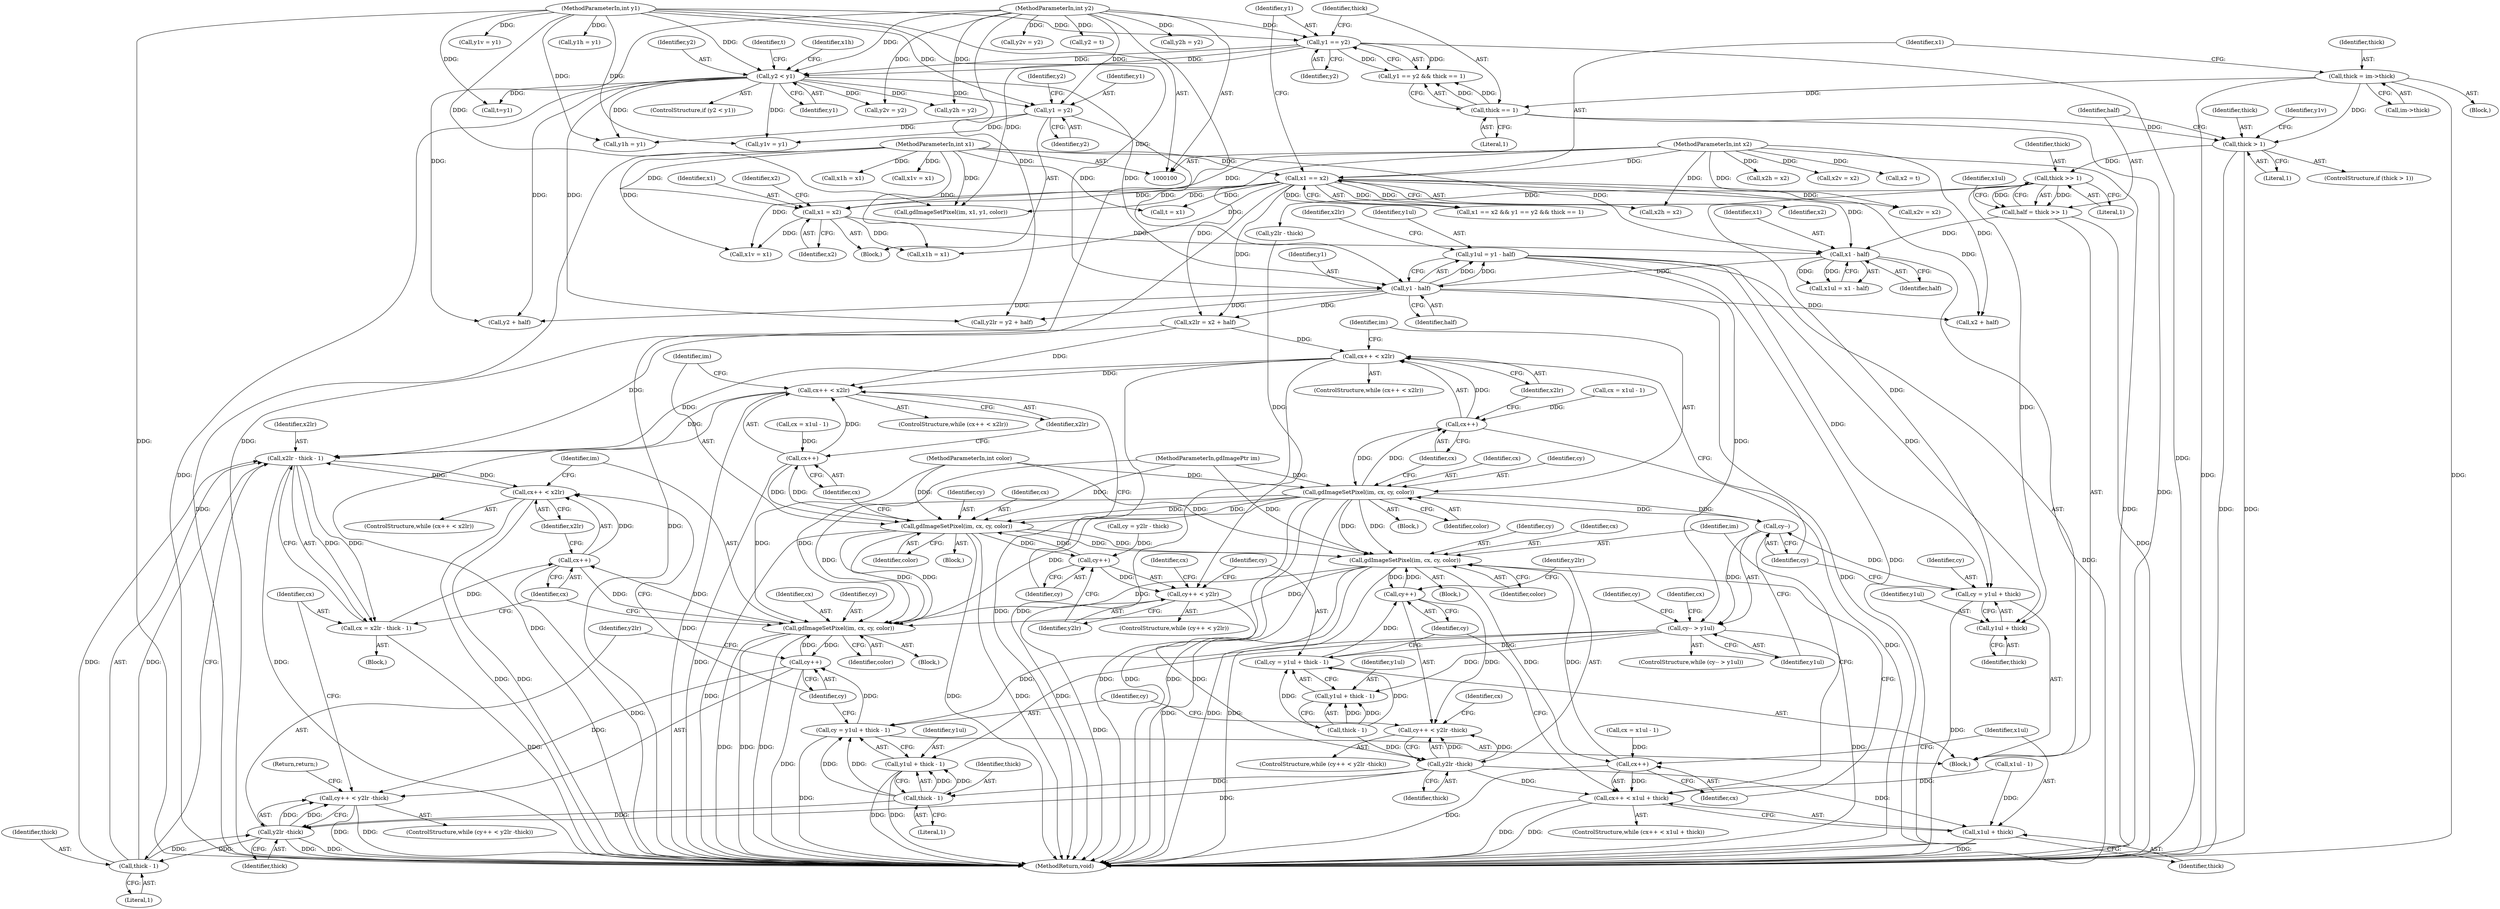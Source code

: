 digraph "0_php-src_c395c6e5d7e8df37a21265ff76e48fe75ceb5ae6?w=1_5@integer" {
"1000235" [label="(Call,y1ul = y1 - half)"];
"1000237" [label="(Call,y1 - half)"];
"1000103" [label="(MethodParameterIn,int y1)"];
"1000167" [label="(Call,y2 < y1)"];
"1000153" [label="(Call,y1 == y2)"];
"1000105" [label="(MethodParameterIn,int y2)"];
"1000174" [label="(Call,y1 = y2)"];
"1000232" [label="(Call,x1 - half)"];
"1000102" [label="(MethodParameterIn,int x1)"];
"1000183" [label="(Call,x1 = x2)"];
"1000149" [label="(Call,x1 == x2)"];
"1000104" [label="(MethodParameterIn,int x2)"];
"1000225" [label="(Call,half = thick >> 1)"];
"1000227" [label="(Call,thick >> 1)"];
"1000214" [label="(Call,thick > 1)"];
"1000141" [label="(Call,thick = im->thick)"];
"1000156" [label="(Call,thick == 1)"];
"1000250" [label="(Call,cy = y1ul + thick)"];
"1000257" [label="(Call,cy--)"];
"1000256" [label="(Call,cy-- > y1ul)"];
"1000304" [label="(Call,cy = y1ul + thick - 1)"];
"1000313" [label="(Call,cy++)"];
"1000312" [label="(Call,cy++ < y2lr -thick)"];
"1000332" [label="(Call,gdImageSetPixel(im, cx, cy, color))"];
"1000326" [label="(Call,cx++)"];
"1000325" [label="(Call,cx++ < x1ul + thick)"];
"1000365" [label="(Call,gdImageSetPixel(im, cx, cy, color))"];
"1000346" [label="(Call,cy++)"];
"1000345" [label="(Call,cy++ < y2lr -thick)"];
"1000361" [label="(Call,cx++)"];
"1000360" [label="(Call,cx++ < x2lr)"];
"1000354" [label="(Call,x2lr - thick - 1)"];
"1000352" [label="(Call,cx = x2lr - thick - 1)"];
"1000306" [label="(Call,y1ul + thick - 1)"];
"1000337" [label="(Call,cy = y1ul + thick - 1)"];
"1000339" [label="(Call,y1ul + thick - 1)"];
"1000272" [label="(Call,gdImageSetPixel(im, cx, cy, color))"];
"1000268" [label="(Call,cx++)"];
"1000267" [label="(Call,cx++ < x2lr)"];
"1000294" [label="(Call,cx++ < x2lr)"];
"1000299" [label="(Call,gdImageSetPixel(im, cx, cy, color))"];
"1000284" [label="(Call,cy++)"];
"1000283" [label="(Call,cy++ < y2lr)"];
"1000315" [label="(Call,y2lr -thick)"];
"1000328" [label="(Call,x1ul + thick)"];
"1000341" [label="(Call,thick - 1)"];
"1000348" [label="(Call,y2lr -thick)"];
"1000356" [label="(Call,thick - 1)"];
"1000295" [label="(Call,cx++)"];
"1000252" [label="(Call,y1ul + thick)"];
"1000204" [label="(Call,x2v = x2)"];
"1000335" [label="(Identifier,cy)"];
"1000170" [label="(Block,)"];
"1000257" [label="(Call,cy--)"];
"1000296" [label="(Identifier,cx)"];
"1000217" [label="(Block,)"];
"1000149" [label="(Call,x1 == x2)"];
"1000284" [label="(Call,cy++)"];
"1000343" [label="(Literal,1)"];
"1000153" [label="(Call,y1 == y2)"];
"1000180" [label="(Call,t = x1)"];
"1000297" [label="(Identifier,x2lr)"];
"1000255" [label="(ControlStructure,while (cy-- > y1ul))"];
"1000198" [label="(Call,y1v = y1)"];
"1000176" [label="(Identifier,y2)"];
"1000316" [label="(Identifier,y2lr)"];
"1000337" [label="(Call,cy = y1ul + thick - 1)"];
"1000304" [label="(Call,cy = y1ul + thick - 1)"];
"1000150" [label="(Identifier,x1)"];
"1000228" [label="(Identifier,thick)"];
"1000362" [label="(Identifier,cx)"];
"1000347" [label="(Identifier,cy)"];
"1000261" [label="(Call,cx = x1ul - 1)"];
"1000154" [label="(Identifier,y1)"];
"1000190" [label="(Identifier,x1h)"];
"1000350" [label="(Identifier,thick)"];
"1000151" [label="(Identifier,x2)"];
"1000319" [label="(Call,cx = x1ul - 1)"];
"1000340" [label="(Identifier,y1ul)"];
"1000299" [label="(Call,gdImageSetPixel(im, cx, cy, color))"];
"1000256" [label="(Call,cy-- > y1ul)"];
"1000237" [label="(Call,y1 - half)"];
"1000278" [label="(Identifier,cy)"];
"1000121" [label="(Call,y1v = y1)"];
"1000266" [label="(ControlStructure,while (cx++ < x2lr))"];
"1000313" [label="(Call,cy++)"];
"1000369" [label="(Identifier,color)"];
"1000285" [label="(Identifier,cy)"];
"1000133" [label="(Call,y2h = y2)"];
"1000102" [label="(MethodParameterIn,int x1)"];
"1000213" [label="(ControlStructure,if (thick > 1))"];
"1000137" [label="(Call,y2v = y2)"];
"1000358" [label="(Literal,1)"];
"1000238" [label="(Identifier,y1)"];
"1000227" [label="(Call,thick >> 1)"];
"1000311" [label="(ControlStructure,while (cy++ < y2lr -thick))"];
"1000239" [label="(Identifier,half)"];
"1000356" [label="(Call,thick - 1)"];
"1000183" [label="(Call,x1 = x2)"];
"1000141" [label="(Call,thick = im->thick)"];
"1000258" [label="(Identifier,cy)"];
"1000270" [label="(Identifier,x2lr)"];
"1000251" [label="(Identifier,cy)"];
"1000315" [label="(Call,y2lr -thick)"];
"1000328" [label="(Call,x1ul + thick)"];
"1000367" [label="(Identifier,cx)"];
"1000354" [label="(Call,x2lr - thick - 1)"];
"1000216" [label="(Literal,1)"];
"1000289" [label="(Identifier,cx)"];
"1000336" [label="(Identifier,color)"];
"1000156" [label="(Call,thick == 1)"];
"1000177" [label="(Call,y2 = t)"];
"1000314" [label="(Identifier,cy)"];
"1000306" [label="(Call,y1ul + thick - 1)"];
"1000365" [label="(Call,gdImageSetPixel(im, cx, cy, color))"];
"1000293" [label="(ControlStructure,while (cx++ < x2lr))"];
"1000334" [label="(Identifier,cx)"];
"1000267" [label="(Call,cx++ < x2lr)"];
"1000346" [label="(Call,cy++)"];
"1000207" [label="(Call,y2h = y2)"];
"1000277" [label="(Call,cy = y2lr - thick)"];
"1000167" [label="(Call,y2 < y1)"];
"1000345" [label="(Call,cy++ < y2lr -thick)"];
"1000333" [label="(Identifier,im)"];
"1000295" [label="(Call,cx++)"];
"1000192" [label="(Call,x1v = x1)"];
"1000226" [label="(Identifier,half)"];
"1000185" [label="(Identifier,x2)"];
"1000325" [label="(Call,cx++ < x1ul + thick)"];
"1000242" [label="(Call,x2 + half)"];
"1000320" [label="(Identifier,cx)"];
"1000332" [label="(Call,gdImageSetPixel(im, cx, cy, color))"];
"1000283" [label="(Call,cy++ < y2lr)"];
"1000338" [label="(Identifier,cy)"];
"1000352" [label="(Call,cx = x2lr - thick - 1)"];
"1000331" [label="(Block,)"];
"1000329" [label="(Identifier,x1ul)"];
"1000171" [label="(Call,t=y1)"];
"1000230" [label="(Call,x1ul = x1 - half)"];
"1000215" [label="(Identifier,thick)"];
"1000101" [label="(MethodParameterIn,gdImagePtr im)"];
"1000305" [label="(Identifier,cy)"];
"1000175" [label="(Identifier,y1)"];
"1000166" [label="(ControlStructure,if (y2 < y1))"];
"1000247" [label="(Call,y2 + half)"];
"1000327" [label="(Identifier,cx)"];
"1000364" [label="(Block,)"];
"1000174" [label="(Call,y1 = y2)"];
"1000225" [label="(Call,half = thick >> 1)"];
"1000125" [label="(Call,x2h = x2)"];
"1000160" [label="(Call,gdImageSetPixel(im, x1, y1, color))"];
"1000302" [label="(Identifier,cy)"];
"1000195" [label="(Call,y1h = y1)"];
"1000253" [label="(Identifier,y1ul)"];
"1000234" [label="(Identifier,half)"];
"1000342" [label="(Identifier,thick)"];
"1000361" [label="(Call,cx++)"];
"1000303" [label="(Identifier,color)"];
"1000339" [label="(Call,y1ul + thick - 1)"];
"1000351" [label="(Block,)"];
"1000279" [label="(Call,y2lr - thick)"];
"1000250" [label="(Call,cy = y1ul + thick)"];
"1000355" [label="(Identifier,x2lr)"];
"1000189" [label="(Call,x1h = x1)"];
"1000214" [label="(Call,thick > 1)"];
"1000312" [label="(Call,cy++ < y2lr -thick)"];
"1000241" [label="(Identifier,x2lr)"];
"1000240" [label="(Call,x2lr = x2 + half)"];
"1000330" [label="(Identifier,thick)"];
"1000129" [label="(Call,x2v = x2)"];
"1000109" [label="(Call,x1h = x1)"];
"1000187" [label="(Identifier,x2)"];
"1000148" [label="(Call,x1 == x2 && y1 == y2 && thick == 1)"];
"1000184" [label="(Identifier,x1)"];
"1000113" [label="(Call,x1v = x1)"];
"1000231" [label="(Identifier,x1ul)"];
"1000117" [label="(Call,y1h = y1)"];
"1000142" [label="(Identifier,thick)"];
"1000288" [label="(Call,cx = x1ul - 1)"];
"1000169" [label="(Identifier,y1)"];
"1000374" [label="(Identifier,y1v)"];
"1000368" [label="(Identifier,cy)"];
"1000233" [label="(Identifier,x1)"];
"1000341" [label="(Call,thick - 1)"];
"1000307" [label="(Identifier,y1ul)"];
"1000301" [label="(Identifier,cx)"];
"1000143" [label="(Call,im->thick)"];
"1000360" [label="(Call,cx++ < x2lr)"];
"1000321" [label="(Call,x1ul - 1)"];
"1000282" [label="(ControlStructure,while (cy++ < y2lr))"];
"1000294" [label="(Call,cx++ < x2lr)"];
"1000349" [label="(Identifier,y2lr)"];
"1000268" [label="(Call,cx++)"];
"1000186" [label="(Call,x2 = t)"];
"1000235" [label="(Call,y1ul = y1 - half)"];
"1000107" [label="(Block,)"];
"1000105" [label="(MethodParameterIn,int y2)"];
"1000274" [label="(Identifier,cx)"];
"1000232" [label="(Call,x1 - half)"];
"1000359" [label="(ControlStructure,while (cx++ < x2lr))"];
"1000348" [label="(Call,y2lr -thick)"];
"1000210" [label="(Call,y2v = y2)"];
"1000104" [label="(MethodParameterIn,int x2)"];
"1000275" [label="(Identifier,cy)"];
"1000229" [label="(Literal,1)"];
"1000155" [label="(Identifier,y2)"];
"1000273" [label="(Identifier,im)"];
"1000254" [label="(Identifier,thick)"];
"1000262" [label="(Identifier,cx)"];
"1000366" [label="(Identifier,im)"];
"1000286" [label="(Identifier,y2lr)"];
"1000201" [label="(Call,x2h = x2)"];
"1000357" [label="(Identifier,thick)"];
"1000245" [label="(Call,y2lr = y2 + half)"];
"1000236" [label="(Identifier,y1ul)"];
"1000157" [label="(Identifier,thick)"];
"1000272" [label="(Call,gdImageSetPixel(im, cx, cy, color))"];
"1000353" [label="(Identifier,cx)"];
"1000271" [label="(Block,)"];
"1000269" [label="(Identifier,cx)"];
"1000300" [label="(Identifier,im)"];
"1000158" [label="(Literal,1)"];
"1000298" [label="(Block,)"];
"1000152" [label="(Call,y1 == y2 && thick == 1)"];
"1000317" [label="(Identifier,thick)"];
"1000106" [label="(MethodParameterIn,int color)"];
"1000370" [label="(Return,return;)"];
"1000363" [label="(Identifier,x2lr)"];
"1000103" [label="(MethodParameterIn,int y1)"];
"1000308" [label="(Call,thick - 1)"];
"1000344" [label="(ControlStructure,while (cy++ < y2lr -thick))"];
"1000259" [label="(Identifier,y1ul)"];
"1000411" [label="(MethodReturn,void)"];
"1000252" [label="(Call,y1ul + thick)"];
"1000178" [label="(Identifier,y2)"];
"1000324" [label="(ControlStructure,while (cx++ < x1ul + thick))"];
"1000276" [label="(Identifier,color)"];
"1000168" [label="(Identifier,y2)"];
"1000172" [label="(Identifier,t)"];
"1000326" [label="(Call,cx++)"];
"1000235" -> "1000217"  [label="AST: "];
"1000235" -> "1000237"  [label="CFG: "];
"1000236" -> "1000235"  [label="AST: "];
"1000237" -> "1000235"  [label="AST: "];
"1000241" -> "1000235"  [label="CFG: "];
"1000235" -> "1000411"  [label="DDG: "];
"1000237" -> "1000235"  [label="DDG: "];
"1000237" -> "1000235"  [label="DDG: "];
"1000235" -> "1000250"  [label="DDG: "];
"1000235" -> "1000252"  [label="DDG: "];
"1000235" -> "1000256"  [label="DDG: "];
"1000237" -> "1000239"  [label="CFG: "];
"1000238" -> "1000237"  [label="AST: "];
"1000239" -> "1000237"  [label="AST: "];
"1000237" -> "1000411"  [label="DDG: "];
"1000103" -> "1000237"  [label="DDG: "];
"1000167" -> "1000237"  [label="DDG: "];
"1000174" -> "1000237"  [label="DDG: "];
"1000232" -> "1000237"  [label="DDG: "];
"1000237" -> "1000240"  [label="DDG: "];
"1000237" -> "1000242"  [label="DDG: "];
"1000237" -> "1000245"  [label="DDG: "];
"1000237" -> "1000247"  [label="DDG: "];
"1000103" -> "1000100"  [label="AST: "];
"1000103" -> "1000411"  [label="DDG: "];
"1000103" -> "1000117"  [label="DDG: "];
"1000103" -> "1000121"  [label="DDG: "];
"1000103" -> "1000153"  [label="DDG: "];
"1000103" -> "1000160"  [label="DDG: "];
"1000103" -> "1000167"  [label="DDG: "];
"1000103" -> "1000171"  [label="DDG: "];
"1000103" -> "1000174"  [label="DDG: "];
"1000103" -> "1000195"  [label="DDG: "];
"1000103" -> "1000198"  [label="DDG: "];
"1000167" -> "1000166"  [label="AST: "];
"1000167" -> "1000169"  [label="CFG: "];
"1000168" -> "1000167"  [label="AST: "];
"1000169" -> "1000167"  [label="AST: "];
"1000172" -> "1000167"  [label="CFG: "];
"1000190" -> "1000167"  [label="CFG: "];
"1000167" -> "1000411"  [label="DDG: "];
"1000153" -> "1000167"  [label="DDG: "];
"1000153" -> "1000167"  [label="DDG: "];
"1000105" -> "1000167"  [label="DDG: "];
"1000167" -> "1000171"  [label="DDG: "];
"1000167" -> "1000174"  [label="DDG: "];
"1000167" -> "1000195"  [label="DDG: "];
"1000167" -> "1000198"  [label="DDG: "];
"1000167" -> "1000207"  [label="DDG: "];
"1000167" -> "1000210"  [label="DDG: "];
"1000167" -> "1000245"  [label="DDG: "];
"1000167" -> "1000247"  [label="DDG: "];
"1000153" -> "1000152"  [label="AST: "];
"1000153" -> "1000155"  [label="CFG: "];
"1000154" -> "1000153"  [label="AST: "];
"1000155" -> "1000153"  [label="AST: "];
"1000157" -> "1000153"  [label="CFG: "];
"1000152" -> "1000153"  [label="CFG: "];
"1000153" -> "1000411"  [label="DDG: "];
"1000153" -> "1000152"  [label="DDG: "];
"1000153" -> "1000152"  [label="DDG: "];
"1000105" -> "1000153"  [label="DDG: "];
"1000153" -> "1000160"  [label="DDG: "];
"1000105" -> "1000100"  [label="AST: "];
"1000105" -> "1000411"  [label="DDG: "];
"1000105" -> "1000133"  [label="DDG: "];
"1000105" -> "1000137"  [label="DDG: "];
"1000105" -> "1000174"  [label="DDG: "];
"1000105" -> "1000177"  [label="DDG: "];
"1000105" -> "1000207"  [label="DDG: "];
"1000105" -> "1000210"  [label="DDG: "];
"1000105" -> "1000245"  [label="DDG: "];
"1000105" -> "1000247"  [label="DDG: "];
"1000174" -> "1000170"  [label="AST: "];
"1000174" -> "1000176"  [label="CFG: "];
"1000175" -> "1000174"  [label="AST: "];
"1000176" -> "1000174"  [label="AST: "];
"1000178" -> "1000174"  [label="CFG: "];
"1000174" -> "1000195"  [label="DDG: "];
"1000174" -> "1000198"  [label="DDG: "];
"1000232" -> "1000230"  [label="AST: "];
"1000232" -> "1000234"  [label="CFG: "];
"1000233" -> "1000232"  [label="AST: "];
"1000234" -> "1000232"  [label="AST: "];
"1000230" -> "1000232"  [label="CFG: "];
"1000232" -> "1000411"  [label="DDG: "];
"1000232" -> "1000230"  [label="DDG: "];
"1000232" -> "1000230"  [label="DDG: "];
"1000102" -> "1000232"  [label="DDG: "];
"1000183" -> "1000232"  [label="DDG: "];
"1000149" -> "1000232"  [label="DDG: "];
"1000225" -> "1000232"  [label="DDG: "];
"1000102" -> "1000100"  [label="AST: "];
"1000102" -> "1000411"  [label="DDG: "];
"1000102" -> "1000109"  [label="DDG: "];
"1000102" -> "1000113"  [label="DDG: "];
"1000102" -> "1000149"  [label="DDG: "];
"1000102" -> "1000160"  [label="DDG: "];
"1000102" -> "1000180"  [label="DDG: "];
"1000102" -> "1000183"  [label="DDG: "];
"1000102" -> "1000189"  [label="DDG: "];
"1000102" -> "1000192"  [label="DDG: "];
"1000183" -> "1000170"  [label="AST: "];
"1000183" -> "1000185"  [label="CFG: "];
"1000184" -> "1000183"  [label="AST: "];
"1000185" -> "1000183"  [label="AST: "];
"1000187" -> "1000183"  [label="CFG: "];
"1000149" -> "1000183"  [label="DDG: "];
"1000104" -> "1000183"  [label="DDG: "];
"1000183" -> "1000189"  [label="DDG: "];
"1000183" -> "1000192"  [label="DDG: "];
"1000149" -> "1000148"  [label="AST: "];
"1000149" -> "1000151"  [label="CFG: "];
"1000150" -> "1000149"  [label="AST: "];
"1000151" -> "1000149"  [label="AST: "];
"1000154" -> "1000149"  [label="CFG: "];
"1000148" -> "1000149"  [label="CFG: "];
"1000149" -> "1000411"  [label="DDG: "];
"1000149" -> "1000148"  [label="DDG: "];
"1000149" -> "1000148"  [label="DDG: "];
"1000104" -> "1000149"  [label="DDG: "];
"1000149" -> "1000160"  [label="DDG: "];
"1000149" -> "1000180"  [label="DDG: "];
"1000149" -> "1000189"  [label="DDG: "];
"1000149" -> "1000192"  [label="DDG: "];
"1000149" -> "1000201"  [label="DDG: "];
"1000149" -> "1000204"  [label="DDG: "];
"1000149" -> "1000240"  [label="DDG: "];
"1000149" -> "1000242"  [label="DDG: "];
"1000104" -> "1000100"  [label="AST: "];
"1000104" -> "1000411"  [label="DDG: "];
"1000104" -> "1000125"  [label="DDG: "];
"1000104" -> "1000129"  [label="DDG: "];
"1000104" -> "1000186"  [label="DDG: "];
"1000104" -> "1000201"  [label="DDG: "];
"1000104" -> "1000204"  [label="DDG: "];
"1000104" -> "1000240"  [label="DDG: "];
"1000104" -> "1000242"  [label="DDG: "];
"1000225" -> "1000217"  [label="AST: "];
"1000225" -> "1000227"  [label="CFG: "];
"1000226" -> "1000225"  [label="AST: "];
"1000227" -> "1000225"  [label="AST: "];
"1000231" -> "1000225"  [label="CFG: "];
"1000225" -> "1000411"  [label="DDG: "];
"1000227" -> "1000225"  [label="DDG: "];
"1000227" -> "1000225"  [label="DDG: "];
"1000227" -> "1000229"  [label="CFG: "];
"1000228" -> "1000227"  [label="AST: "];
"1000229" -> "1000227"  [label="AST: "];
"1000214" -> "1000227"  [label="DDG: "];
"1000227" -> "1000250"  [label="DDG: "];
"1000227" -> "1000252"  [label="DDG: "];
"1000227" -> "1000279"  [label="DDG: "];
"1000214" -> "1000213"  [label="AST: "];
"1000214" -> "1000216"  [label="CFG: "];
"1000215" -> "1000214"  [label="AST: "];
"1000216" -> "1000214"  [label="AST: "];
"1000226" -> "1000214"  [label="CFG: "];
"1000374" -> "1000214"  [label="CFG: "];
"1000214" -> "1000411"  [label="DDG: "];
"1000214" -> "1000411"  [label="DDG: "];
"1000141" -> "1000214"  [label="DDG: "];
"1000156" -> "1000214"  [label="DDG: "];
"1000141" -> "1000107"  [label="AST: "];
"1000141" -> "1000143"  [label="CFG: "];
"1000142" -> "1000141"  [label="AST: "];
"1000143" -> "1000141"  [label="AST: "];
"1000150" -> "1000141"  [label="CFG: "];
"1000141" -> "1000411"  [label="DDG: "];
"1000141" -> "1000411"  [label="DDG: "];
"1000141" -> "1000156"  [label="DDG: "];
"1000156" -> "1000152"  [label="AST: "];
"1000156" -> "1000158"  [label="CFG: "];
"1000157" -> "1000156"  [label="AST: "];
"1000158" -> "1000156"  [label="AST: "];
"1000152" -> "1000156"  [label="CFG: "];
"1000156" -> "1000411"  [label="DDG: "];
"1000156" -> "1000152"  [label="DDG: "];
"1000156" -> "1000152"  [label="DDG: "];
"1000250" -> "1000217"  [label="AST: "];
"1000250" -> "1000252"  [label="CFG: "];
"1000251" -> "1000250"  [label="AST: "];
"1000252" -> "1000250"  [label="AST: "];
"1000258" -> "1000250"  [label="CFG: "];
"1000250" -> "1000411"  [label="DDG: "];
"1000250" -> "1000257"  [label="DDG: "];
"1000257" -> "1000256"  [label="AST: "];
"1000257" -> "1000258"  [label="CFG: "];
"1000258" -> "1000257"  [label="AST: "];
"1000259" -> "1000257"  [label="CFG: "];
"1000257" -> "1000256"  [label="DDG: "];
"1000272" -> "1000257"  [label="DDG: "];
"1000257" -> "1000272"  [label="DDG: "];
"1000256" -> "1000255"  [label="AST: "];
"1000256" -> "1000259"  [label="CFG: "];
"1000259" -> "1000256"  [label="AST: "];
"1000262" -> "1000256"  [label="CFG: "];
"1000278" -> "1000256"  [label="CFG: "];
"1000256" -> "1000411"  [label="DDG: "];
"1000256" -> "1000304"  [label="DDG: "];
"1000256" -> "1000306"  [label="DDG: "];
"1000256" -> "1000337"  [label="DDG: "];
"1000256" -> "1000339"  [label="DDG: "];
"1000304" -> "1000217"  [label="AST: "];
"1000304" -> "1000306"  [label="CFG: "];
"1000305" -> "1000304"  [label="AST: "];
"1000306" -> "1000304"  [label="AST: "];
"1000314" -> "1000304"  [label="CFG: "];
"1000308" -> "1000304"  [label="DDG: "];
"1000308" -> "1000304"  [label="DDG: "];
"1000304" -> "1000313"  [label="DDG: "];
"1000313" -> "1000312"  [label="AST: "];
"1000313" -> "1000314"  [label="CFG: "];
"1000314" -> "1000313"  [label="AST: "];
"1000316" -> "1000313"  [label="CFG: "];
"1000313" -> "1000312"  [label="DDG: "];
"1000332" -> "1000313"  [label="DDG: "];
"1000313" -> "1000332"  [label="DDG: "];
"1000312" -> "1000311"  [label="AST: "];
"1000312" -> "1000315"  [label="CFG: "];
"1000315" -> "1000312"  [label="AST: "];
"1000320" -> "1000312"  [label="CFG: "];
"1000338" -> "1000312"  [label="CFG: "];
"1000315" -> "1000312"  [label="DDG: "];
"1000315" -> "1000312"  [label="DDG: "];
"1000332" -> "1000331"  [label="AST: "];
"1000332" -> "1000336"  [label="CFG: "];
"1000333" -> "1000332"  [label="AST: "];
"1000334" -> "1000332"  [label="AST: "];
"1000335" -> "1000332"  [label="AST: "];
"1000336" -> "1000332"  [label="AST: "];
"1000327" -> "1000332"  [label="CFG: "];
"1000332" -> "1000411"  [label="DDG: "];
"1000332" -> "1000411"  [label="DDG: "];
"1000332" -> "1000411"  [label="DDG: "];
"1000332" -> "1000326"  [label="DDG: "];
"1000299" -> "1000332"  [label="DDG: "];
"1000299" -> "1000332"  [label="DDG: "];
"1000272" -> "1000332"  [label="DDG: "];
"1000272" -> "1000332"  [label="DDG: "];
"1000101" -> "1000332"  [label="DDG: "];
"1000326" -> "1000332"  [label="DDG: "];
"1000106" -> "1000332"  [label="DDG: "];
"1000332" -> "1000365"  [label="DDG: "];
"1000332" -> "1000365"  [label="DDG: "];
"1000326" -> "1000325"  [label="AST: "];
"1000326" -> "1000327"  [label="CFG: "];
"1000327" -> "1000326"  [label="AST: "];
"1000329" -> "1000326"  [label="CFG: "];
"1000326" -> "1000411"  [label="DDG: "];
"1000326" -> "1000325"  [label="DDG: "];
"1000319" -> "1000326"  [label="DDG: "];
"1000325" -> "1000324"  [label="AST: "];
"1000325" -> "1000328"  [label="CFG: "];
"1000328" -> "1000325"  [label="AST: "];
"1000314" -> "1000325"  [label="CFG: "];
"1000333" -> "1000325"  [label="CFG: "];
"1000325" -> "1000411"  [label="DDG: "];
"1000325" -> "1000411"  [label="DDG: "];
"1000321" -> "1000325"  [label="DDG: "];
"1000315" -> "1000325"  [label="DDG: "];
"1000365" -> "1000364"  [label="AST: "];
"1000365" -> "1000369"  [label="CFG: "];
"1000366" -> "1000365"  [label="AST: "];
"1000367" -> "1000365"  [label="AST: "];
"1000368" -> "1000365"  [label="AST: "];
"1000369" -> "1000365"  [label="AST: "];
"1000362" -> "1000365"  [label="CFG: "];
"1000365" -> "1000411"  [label="DDG: "];
"1000365" -> "1000411"  [label="DDG: "];
"1000365" -> "1000411"  [label="DDG: "];
"1000365" -> "1000346"  [label="DDG: "];
"1000365" -> "1000361"  [label="DDG: "];
"1000272" -> "1000365"  [label="DDG: "];
"1000272" -> "1000365"  [label="DDG: "];
"1000299" -> "1000365"  [label="DDG: "];
"1000299" -> "1000365"  [label="DDG: "];
"1000101" -> "1000365"  [label="DDG: "];
"1000361" -> "1000365"  [label="DDG: "];
"1000346" -> "1000365"  [label="DDG: "];
"1000106" -> "1000365"  [label="DDG: "];
"1000346" -> "1000345"  [label="AST: "];
"1000346" -> "1000347"  [label="CFG: "];
"1000347" -> "1000346"  [label="AST: "];
"1000349" -> "1000346"  [label="CFG: "];
"1000346" -> "1000411"  [label="DDG: "];
"1000346" -> "1000345"  [label="DDG: "];
"1000337" -> "1000346"  [label="DDG: "];
"1000345" -> "1000344"  [label="AST: "];
"1000345" -> "1000348"  [label="CFG: "];
"1000348" -> "1000345"  [label="AST: "];
"1000353" -> "1000345"  [label="CFG: "];
"1000370" -> "1000345"  [label="CFG: "];
"1000345" -> "1000411"  [label="DDG: "];
"1000345" -> "1000411"  [label="DDG: "];
"1000348" -> "1000345"  [label="DDG: "];
"1000348" -> "1000345"  [label="DDG: "];
"1000361" -> "1000360"  [label="AST: "];
"1000361" -> "1000362"  [label="CFG: "];
"1000362" -> "1000361"  [label="AST: "];
"1000363" -> "1000361"  [label="CFG: "];
"1000361" -> "1000411"  [label="DDG: "];
"1000361" -> "1000360"  [label="DDG: "];
"1000352" -> "1000361"  [label="DDG: "];
"1000360" -> "1000359"  [label="AST: "];
"1000360" -> "1000363"  [label="CFG: "];
"1000363" -> "1000360"  [label="AST: "];
"1000347" -> "1000360"  [label="CFG: "];
"1000366" -> "1000360"  [label="CFG: "];
"1000360" -> "1000411"  [label="DDG: "];
"1000360" -> "1000411"  [label="DDG: "];
"1000360" -> "1000354"  [label="DDG: "];
"1000354" -> "1000360"  [label="DDG: "];
"1000354" -> "1000352"  [label="AST: "];
"1000354" -> "1000356"  [label="CFG: "];
"1000355" -> "1000354"  [label="AST: "];
"1000356" -> "1000354"  [label="AST: "];
"1000352" -> "1000354"  [label="CFG: "];
"1000354" -> "1000411"  [label="DDG: "];
"1000354" -> "1000352"  [label="DDG: "];
"1000354" -> "1000352"  [label="DDG: "];
"1000294" -> "1000354"  [label="DDG: "];
"1000267" -> "1000354"  [label="DDG: "];
"1000240" -> "1000354"  [label="DDG: "];
"1000356" -> "1000354"  [label="DDG: "];
"1000356" -> "1000354"  [label="DDG: "];
"1000352" -> "1000351"  [label="AST: "];
"1000353" -> "1000352"  [label="AST: "];
"1000362" -> "1000352"  [label="CFG: "];
"1000352" -> "1000411"  [label="DDG: "];
"1000306" -> "1000308"  [label="CFG: "];
"1000307" -> "1000306"  [label="AST: "];
"1000308" -> "1000306"  [label="AST: "];
"1000308" -> "1000306"  [label="DDG: "];
"1000308" -> "1000306"  [label="DDG: "];
"1000337" -> "1000217"  [label="AST: "];
"1000337" -> "1000339"  [label="CFG: "];
"1000338" -> "1000337"  [label="AST: "];
"1000339" -> "1000337"  [label="AST: "];
"1000347" -> "1000337"  [label="CFG: "];
"1000337" -> "1000411"  [label="DDG: "];
"1000341" -> "1000337"  [label="DDG: "];
"1000341" -> "1000337"  [label="DDG: "];
"1000339" -> "1000341"  [label="CFG: "];
"1000340" -> "1000339"  [label="AST: "];
"1000341" -> "1000339"  [label="AST: "];
"1000339" -> "1000411"  [label="DDG: "];
"1000339" -> "1000411"  [label="DDG: "];
"1000341" -> "1000339"  [label="DDG: "];
"1000341" -> "1000339"  [label="DDG: "];
"1000272" -> "1000271"  [label="AST: "];
"1000272" -> "1000276"  [label="CFG: "];
"1000273" -> "1000272"  [label="AST: "];
"1000274" -> "1000272"  [label="AST: "];
"1000275" -> "1000272"  [label="AST: "];
"1000276" -> "1000272"  [label="AST: "];
"1000269" -> "1000272"  [label="CFG: "];
"1000272" -> "1000411"  [label="DDG: "];
"1000272" -> "1000411"  [label="DDG: "];
"1000272" -> "1000411"  [label="DDG: "];
"1000272" -> "1000268"  [label="DDG: "];
"1000101" -> "1000272"  [label="DDG: "];
"1000268" -> "1000272"  [label="DDG: "];
"1000106" -> "1000272"  [label="DDG: "];
"1000272" -> "1000299"  [label="DDG: "];
"1000272" -> "1000299"  [label="DDG: "];
"1000268" -> "1000267"  [label="AST: "];
"1000268" -> "1000269"  [label="CFG: "];
"1000269" -> "1000268"  [label="AST: "];
"1000270" -> "1000268"  [label="CFG: "];
"1000268" -> "1000411"  [label="DDG: "];
"1000268" -> "1000267"  [label="DDG: "];
"1000261" -> "1000268"  [label="DDG: "];
"1000267" -> "1000266"  [label="AST: "];
"1000267" -> "1000270"  [label="CFG: "];
"1000270" -> "1000267"  [label="AST: "];
"1000258" -> "1000267"  [label="CFG: "];
"1000273" -> "1000267"  [label="CFG: "];
"1000267" -> "1000411"  [label="DDG: "];
"1000267" -> "1000411"  [label="DDG: "];
"1000240" -> "1000267"  [label="DDG: "];
"1000267" -> "1000294"  [label="DDG: "];
"1000294" -> "1000293"  [label="AST: "];
"1000294" -> "1000297"  [label="CFG: "];
"1000295" -> "1000294"  [label="AST: "];
"1000297" -> "1000294"  [label="AST: "];
"1000285" -> "1000294"  [label="CFG: "];
"1000300" -> "1000294"  [label="CFG: "];
"1000294" -> "1000411"  [label="DDG: "];
"1000294" -> "1000411"  [label="DDG: "];
"1000295" -> "1000294"  [label="DDG: "];
"1000240" -> "1000294"  [label="DDG: "];
"1000299" -> "1000298"  [label="AST: "];
"1000299" -> "1000303"  [label="CFG: "];
"1000300" -> "1000299"  [label="AST: "];
"1000301" -> "1000299"  [label="AST: "];
"1000302" -> "1000299"  [label="AST: "];
"1000303" -> "1000299"  [label="AST: "];
"1000296" -> "1000299"  [label="CFG: "];
"1000299" -> "1000411"  [label="DDG: "];
"1000299" -> "1000411"  [label="DDG: "];
"1000299" -> "1000411"  [label="DDG: "];
"1000299" -> "1000284"  [label="DDG: "];
"1000299" -> "1000295"  [label="DDG: "];
"1000101" -> "1000299"  [label="DDG: "];
"1000295" -> "1000299"  [label="DDG: "];
"1000284" -> "1000299"  [label="DDG: "];
"1000106" -> "1000299"  [label="DDG: "];
"1000284" -> "1000283"  [label="AST: "];
"1000284" -> "1000285"  [label="CFG: "];
"1000285" -> "1000284"  [label="AST: "];
"1000286" -> "1000284"  [label="CFG: "];
"1000284" -> "1000283"  [label="DDG: "];
"1000277" -> "1000284"  [label="DDG: "];
"1000283" -> "1000282"  [label="AST: "];
"1000283" -> "1000286"  [label="CFG: "];
"1000286" -> "1000283"  [label="AST: "];
"1000289" -> "1000283"  [label="CFG: "];
"1000305" -> "1000283"  [label="CFG: "];
"1000283" -> "1000411"  [label="DDG: "];
"1000279" -> "1000283"  [label="DDG: "];
"1000283" -> "1000315"  [label="DDG: "];
"1000315" -> "1000317"  [label="CFG: "];
"1000316" -> "1000315"  [label="AST: "];
"1000317" -> "1000315"  [label="AST: "];
"1000308" -> "1000315"  [label="DDG: "];
"1000315" -> "1000328"  [label="DDG: "];
"1000315" -> "1000341"  [label="DDG: "];
"1000315" -> "1000348"  [label="DDG: "];
"1000328" -> "1000330"  [label="CFG: "];
"1000329" -> "1000328"  [label="AST: "];
"1000330" -> "1000328"  [label="AST: "];
"1000328" -> "1000411"  [label="DDG: "];
"1000321" -> "1000328"  [label="DDG: "];
"1000341" -> "1000343"  [label="CFG: "];
"1000342" -> "1000341"  [label="AST: "];
"1000343" -> "1000341"  [label="AST: "];
"1000341" -> "1000348"  [label="DDG: "];
"1000348" -> "1000350"  [label="CFG: "];
"1000349" -> "1000348"  [label="AST: "];
"1000350" -> "1000348"  [label="AST: "];
"1000348" -> "1000411"  [label="DDG: "];
"1000348" -> "1000411"  [label="DDG: "];
"1000356" -> "1000348"  [label="DDG: "];
"1000348" -> "1000356"  [label="DDG: "];
"1000356" -> "1000358"  [label="CFG: "];
"1000357" -> "1000356"  [label="AST: "];
"1000358" -> "1000356"  [label="AST: "];
"1000295" -> "1000296"  [label="CFG: "];
"1000296" -> "1000295"  [label="AST: "];
"1000297" -> "1000295"  [label="CFG: "];
"1000295" -> "1000411"  [label="DDG: "];
"1000288" -> "1000295"  [label="DDG: "];
"1000252" -> "1000254"  [label="CFG: "];
"1000253" -> "1000252"  [label="AST: "];
"1000254" -> "1000252"  [label="AST: "];
}

